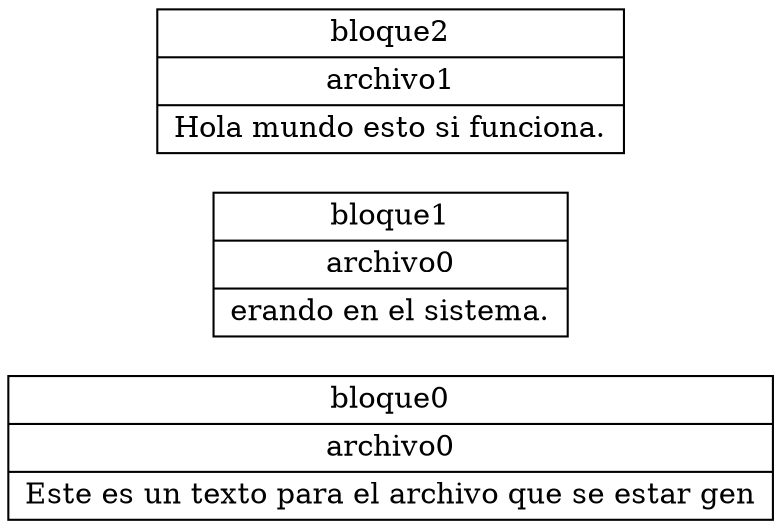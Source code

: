 digraph G {
 node [shape=record];
  rankdir=LR
  struct0 [label="<f0> bloque0| <f1> archivo0|<f2> Este es un texto para el archivo que se estar gen"];
  struct1 [label="<f0> bloque1| <f1> archivo0|<f2> erando en el sistema."];
  struct2 [label="<f0> bloque2| <f1> archivo1|<f2> Hola mundo esto si funciona."];
}                                                                                                                                                                                                                                                                                                                                                                                                                                                                                                                                                                                                                                                                                                                                         